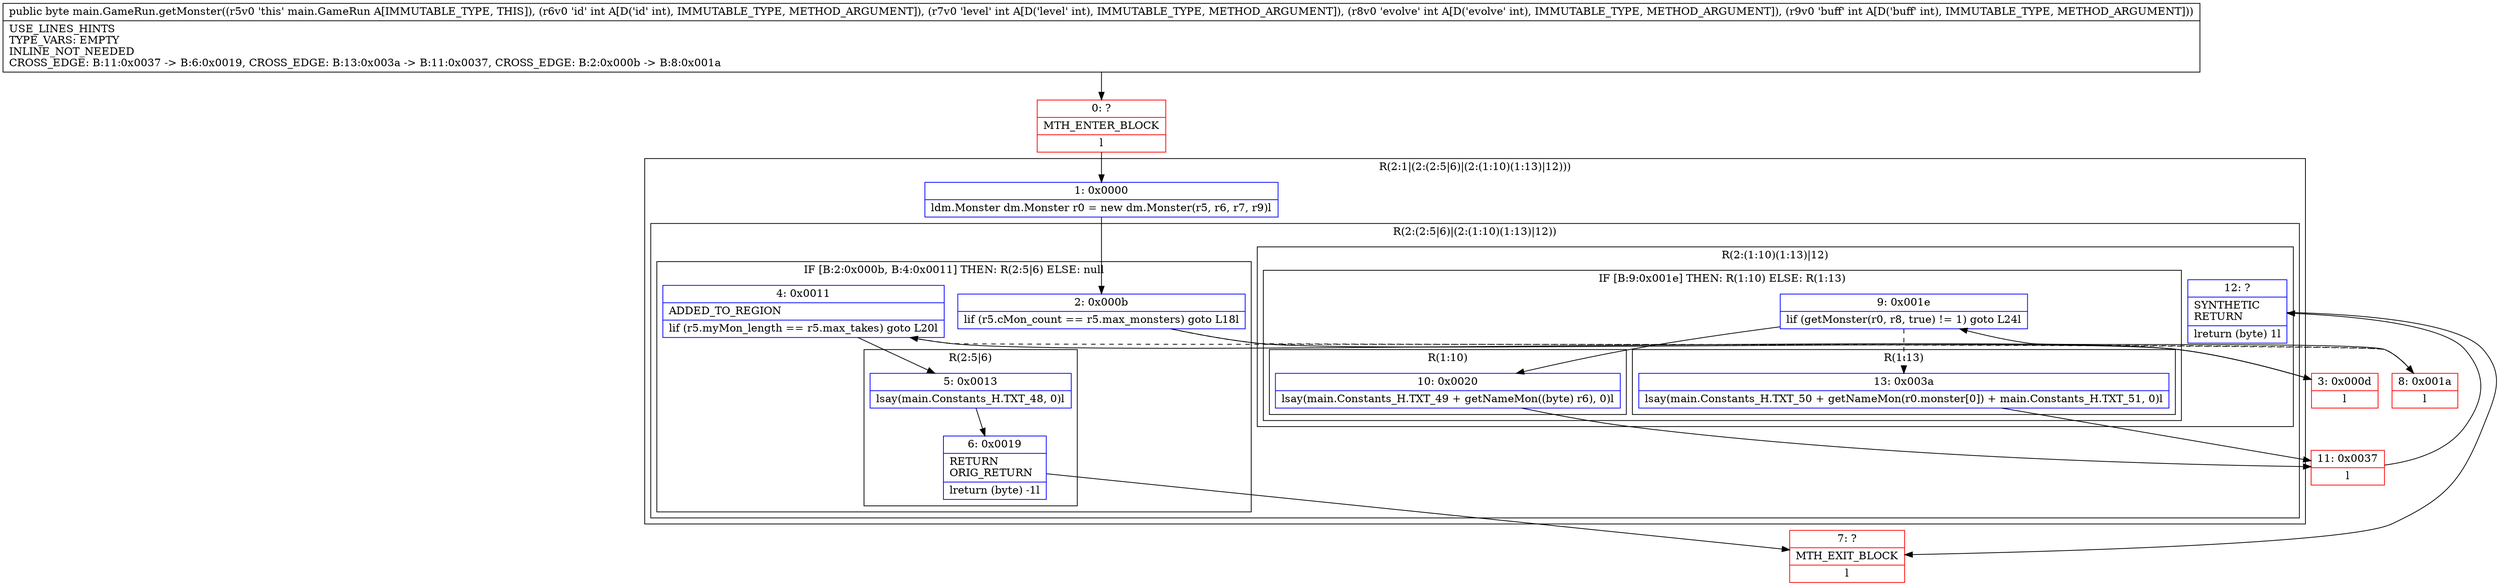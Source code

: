 digraph "CFG formain.GameRun.getMonster(IIII)B" {
subgraph cluster_Region_824165632 {
label = "R(2:1|(2:(2:5|6)|(2:(1:10)(1:13)|12)))";
node [shape=record,color=blue];
Node_1 [shape=record,label="{1\:\ 0x0000|ldm.Monster dm.Monster r0 = new dm.Monster(r5, r6, r7, r9)l}"];
subgraph cluster_Region_1269729748 {
label = "R(2:(2:5|6)|(2:(1:10)(1:13)|12))";
node [shape=record,color=blue];
subgraph cluster_IfRegion_1232998577 {
label = "IF [B:2:0x000b, B:4:0x0011] THEN: R(2:5|6) ELSE: null";
node [shape=record,color=blue];
Node_2 [shape=record,label="{2\:\ 0x000b|lif (r5.cMon_count == r5.max_monsters) goto L18l}"];
Node_4 [shape=record,label="{4\:\ 0x0011|ADDED_TO_REGION\l|lif (r5.myMon_length == r5.max_takes) goto L20l}"];
subgraph cluster_Region_567390468 {
label = "R(2:5|6)";
node [shape=record,color=blue];
Node_5 [shape=record,label="{5\:\ 0x0013|lsay(main.Constants_H.TXT_48, 0)l}"];
Node_6 [shape=record,label="{6\:\ 0x0019|RETURN\lORIG_RETURN\l|lreturn (byte) \-1l}"];
}
}
subgraph cluster_Region_38677718 {
label = "R(2:(1:10)(1:13)|12)";
node [shape=record,color=blue];
subgraph cluster_IfRegion_1142465105 {
label = "IF [B:9:0x001e] THEN: R(1:10) ELSE: R(1:13)";
node [shape=record,color=blue];
Node_9 [shape=record,label="{9\:\ 0x001e|lif (getMonster(r0, r8, true) != 1) goto L24l}"];
subgraph cluster_Region_1032971618 {
label = "R(1:10)";
node [shape=record,color=blue];
Node_10 [shape=record,label="{10\:\ 0x0020|lsay(main.Constants_H.TXT_49 + getNameMon((byte) r6), 0)l}"];
}
subgraph cluster_Region_495246502 {
label = "R(1:13)";
node [shape=record,color=blue];
Node_13 [shape=record,label="{13\:\ 0x003a|lsay(main.Constants_H.TXT_50 + getNameMon(r0.monster[0]) + main.Constants_H.TXT_51, 0)l}"];
}
}
Node_12 [shape=record,label="{12\:\ ?|SYNTHETIC\lRETURN\l|lreturn (byte) 1l}"];
}
}
}
Node_0 [shape=record,color=red,label="{0\:\ ?|MTH_ENTER_BLOCK\l|l}"];
Node_3 [shape=record,color=red,label="{3\:\ 0x000d|l}"];
Node_7 [shape=record,color=red,label="{7\:\ ?|MTH_EXIT_BLOCK\l|l}"];
Node_8 [shape=record,color=red,label="{8\:\ 0x001a|l}"];
Node_11 [shape=record,color=red,label="{11\:\ 0x0037|l}"];
MethodNode[shape=record,label="{public byte main.GameRun.getMonster((r5v0 'this' main.GameRun A[IMMUTABLE_TYPE, THIS]), (r6v0 'id' int A[D('id' int), IMMUTABLE_TYPE, METHOD_ARGUMENT]), (r7v0 'level' int A[D('level' int), IMMUTABLE_TYPE, METHOD_ARGUMENT]), (r8v0 'evolve' int A[D('evolve' int), IMMUTABLE_TYPE, METHOD_ARGUMENT]), (r9v0 'buff' int A[D('buff' int), IMMUTABLE_TYPE, METHOD_ARGUMENT]))  | USE_LINES_HINTS\lTYPE_VARS: EMPTY\lINLINE_NOT_NEEDED\lCROSS_EDGE: B:11:0x0037 \-\> B:6:0x0019, CROSS_EDGE: B:13:0x003a \-\> B:11:0x0037, CROSS_EDGE: B:2:0x000b \-\> B:8:0x001a\l}"];
MethodNode -> Node_0;
Node_1 -> Node_2;
Node_2 -> Node_3;
Node_2 -> Node_8[style=dashed];
Node_4 -> Node_5;
Node_4 -> Node_8[style=dashed];
Node_5 -> Node_6;
Node_6 -> Node_7;
Node_9 -> Node_10;
Node_9 -> Node_13[style=dashed];
Node_10 -> Node_11;
Node_13 -> Node_11;
Node_12 -> Node_7;
Node_0 -> Node_1;
Node_3 -> Node_4;
Node_8 -> Node_9;
Node_11 -> Node_12;
}

